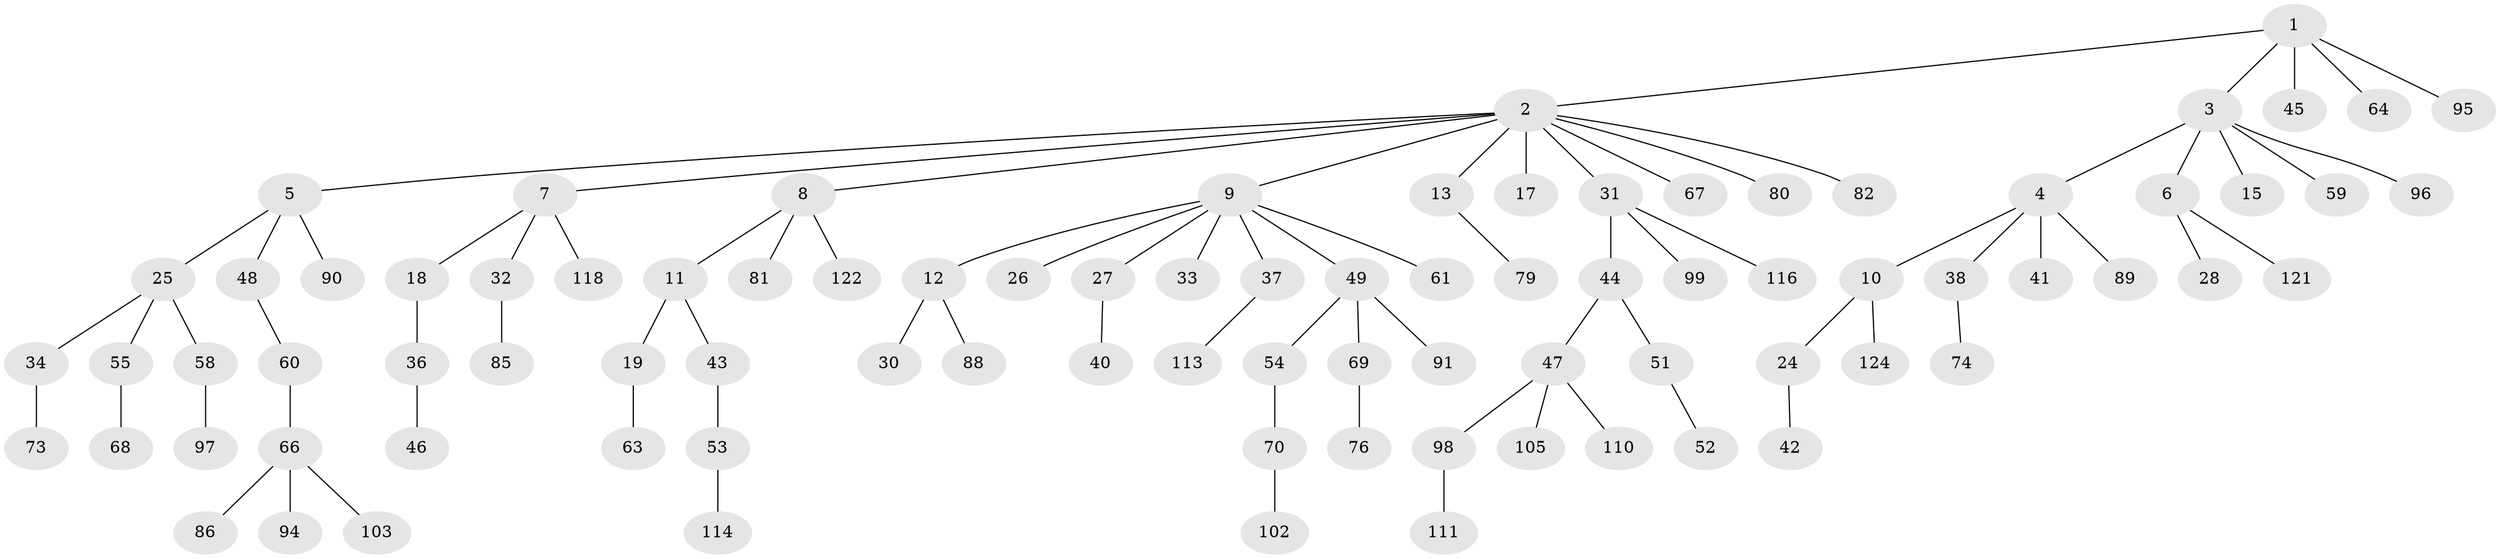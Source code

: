 // original degree distribution, {6: 0.008064516129032258, 8: 0.008064516129032258, 5: 0.04032258064516129, 3: 0.13709677419354838, 4: 0.04032258064516129, 7: 0.008064516129032258, 2: 0.28225806451612906, 1: 0.47580645161290325}
// Generated by graph-tools (version 1.1) at 2025/42/03/06/25 10:42:06]
// undirected, 87 vertices, 86 edges
graph export_dot {
graph [start="1"]
  node [color=gray90,style=filled];
  1 [super="+71"];
  2 [super="+14"];
  3 [super="+29"];
  4 [super="+16"];
  5 [super="+22"];
  6 [super="+20"];
  7 [super="+35"];
  8 [super="+21"];
  9 [super="+23"];
  10 [super="+115"];
  11 [super="+56"];
  12 [super="+77"];
  13;
  15 [super="+93"];
  17;
  18;
  19 [super="+57"];
  24;
  25 [super="+83"];
  26 [super="+84"];
  27 [super="+39"];
  28;
  30;
  31 [super="+101"];
  32;
  33;
  34 [super="+65"];
  36;
  37 [super="+75"];
  38 [super="+50"];
  40 [super="+100"];
  41 [super="+120"];
  42 [super="+78"];
  43;
  44;
  45;
  46 [super="+104"];
  47 [super="+87"];
  48;
  49 [super="+62"];
  51;
  52 [super="+106"];
  53;
  54;
  55 [super="+108"];
  58 [super="+109"];
  59 [super="+117"];
  60;
  61;
  63;
  64;
  66 [super="+72"];
  67;
  68;
  69;
  70 [super="+92"];
  73;
  74;
  76;
  79 [super="+112"];
  80;
  81;
  82 [super="+123"];
  85 [super="+119"];
  86 [super="+107"];
  88;
  89;
  90;
  91;
  94;
  95;
  96;
  97;
  98;
  99;
  102;
  103;
  105;
  110;
  111;
  113;
  114;
  116;
  118;
  121;
  122;
  124;
  1 -- 2;
  1 -- 3;
  1 -- 45;
  1 -- 64;
  1 -- 95;
  2 -- 5;
  2 -- 7;
  2 -- 8;
  2 -- 9;
  2 -- 13;
  2 -- 80;
  2 -- 17;
  2 -- 82;
  2 -- 67;
  2 -- 31;
  3 -- 4;
  3 -- 6;
  3 -- 15;
  3 -- 96;
  3 -- 59;
  4 -- 10;
  4 -- 89;
  4 -- 38;
  4 -- 41;
  5 -- 25;
  5 -- 48;
  5 -- 90;
  6 -- 28;
  6 -- 121;
  7 -- 18;
  7 -- 32;
  7 -- 118;
  8 -- 11;
  8 -- 122;
  8 -- 81;
  9 -- 12;
  9 -- 26;
  9 -- 27;
  9 -- 33;
  9 -- 37;
  9 -- 61;
  9 -- 49;
  10 -- 24;
  10 -- 124;
  11 -- 19;
  11 -- 43;
  12 -- 30;
  12 -- 88;
  13 -- 79;
  18 -- 36;
  19 -- 63;
  24 -- 42;
  25 -- 34;
  25 -- 55;
  25 -- 58;
  27 -- 40;
  31 -- 44;
  31 -- 99;
  31 -- 116;
  32 -- 85;
  34 -- 73;
  36 -- 46;
  37 -- 113;
  38 -- 74;
  43 -- 53;
  44 -- 47;
  44 -- 51;
  47 -- 98;
  47 -- 105;
  47 -- 110;
  48 -- 60;
  49 -- 54;
  49 -- 91;
  49 -- 69;
  51 -- 52;
  53 -- 114;
  54 -- 70;
  55 -- 68;
  58 -- 97;
  60 -- 66;
  66 -- 103;
  66 -- 86;
  66 -- 94;
  69 -- 76;
  70 -- 102;
  98 -- 111;
}
